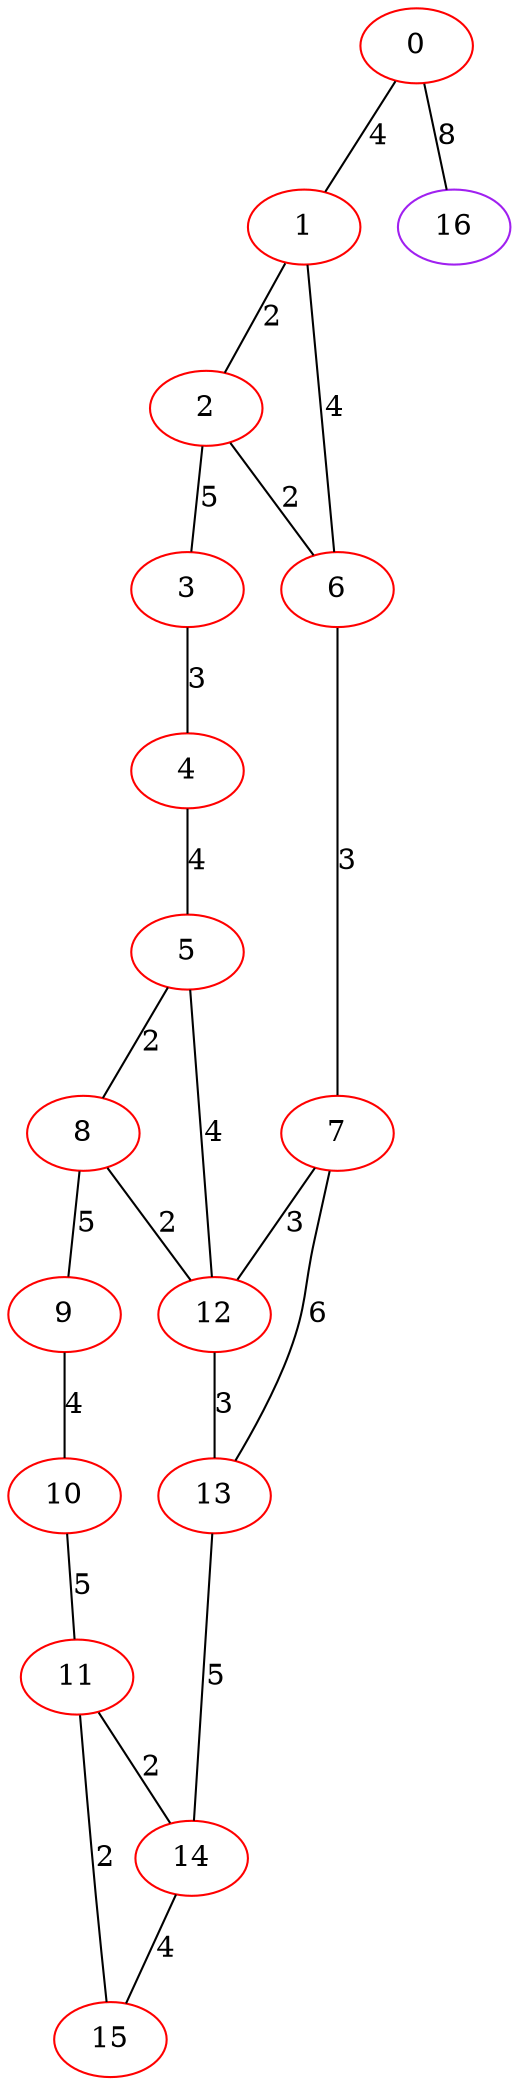 graph "" {
0 [color=red, weight=1];
1 [color=red, weight=1];
2 [color=red, weight=1];
3 [color=red, weight=1];
4 [color=red, weight=1];
5 [color=red, weight=1];
6 [color=red, weight=1];
7 [color=red, weight=1];
8 [color=red, weight=1];
9 [color=red, weight=1];
10 [color=red, weight=1];
11 [color=red, weight=1];
12 [color=red, weight=1];
13 [color=red, weight=1];
14 [color=red, weight=1];
15 [color=red, weight=1];
16 [color=purple, weight=4];
0 -- 16  [key=0, label=8];
0 -- 1  [key=0, label=4];
1 -- 2  [key=0, label=2];
1 -- 6  [key=0, label=4];
2 -- 3  [key=0, label=5];
2 -- 6  [key=0, label=2];
3 -- 4  [key=0, label=3];
4 -- 5  [key=0, label=4];
5 -- 8  [key=0, label=2];
5 -- 12  [key=0, label=4];
6 -- 7  [key=0, label=3];
7 -- 12  [key=0, label=3];
7 -- 13  [key=0, label=6];
8 -- 9  [key=0, label=5];
8 -- 12  [key=0, label=2];
9 -- 10  [key=0, label=4];
10 -- 11  [key=0, label=5];
11 -- 14  [key=0, label=2];
11 -- 15  [key=0, label=2];
12 -- 13  [key=0, label=3];
13 -- 14  [key=0, label=5];
14 -- 15  [key=0, label=4];
}
